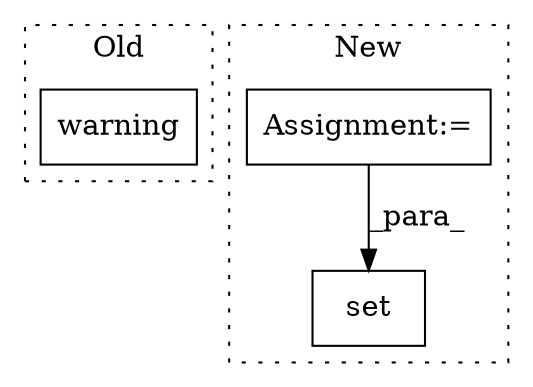digraph G {
subgraph cluster0 {
1 [label="warning" a="32" s="4854,4941" l="8,1" shape="box"];
label = "Old";
style="dotted";
}
subgraph cluster1 {
2 [label="set" a="32" s="4701,4838" l="15,-3" shape="box"];
3 [label="Assignment:=" a="7" s="4786" l="46" shape="box"];
label = "New";
style="dotted";
}
3 -> 2 [label="_para_"];
}